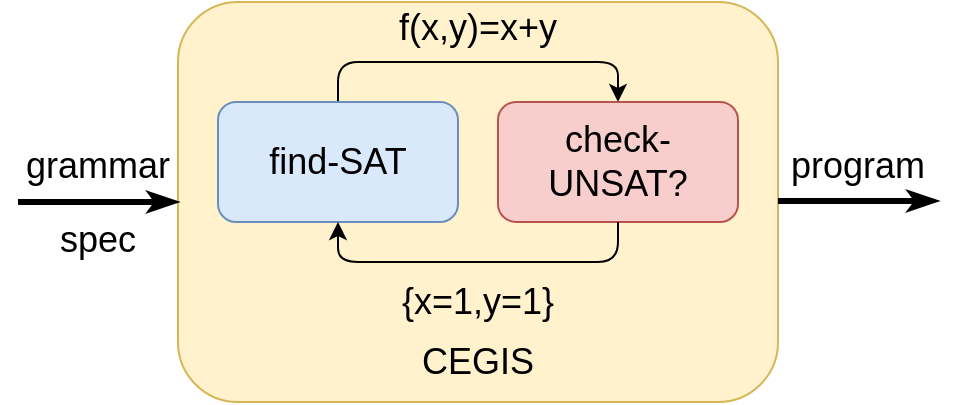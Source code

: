 <mxfile version="14.6.6" type="device"><diagram id="FJqQ-7ytOSjVk7B-EDFn" name="Page-1"><mxGraphModel dx="639" dy="731" grid="1" gridSize="10" guides="1" tooltips="1" connect="1" arrows="1" fold="1" page="1" pageScale="1" pageWidth="850" pageHeight="1100" math="0" shadow="0"><root><mxCell id="0"/><mxCell id="1" parent="0"/><mxCell id="UgwVQUEVKoRi5pojb2MT-7" value="" style="rounded=1;whiteSpace=wrap;html=1;fontSize=18;fillColor=#fff2cc;strokeColor=#d6b656;" vertex="1" parent="1"><mxGeometry x="180" y="260" width="300" height="200" as="geometry"/></mxCell><mxCell id="UgwVQUEVKoRi5pojb2MT-3" style="edgeStyle=orthogonalEdgeStyle;rounded=1;orthogonalLoop=1;jettySize=auto;html=1;exitX=0.5;exitY=0;exitDx=0;exitDy=0;entryX=0.5;entryY=0;entryDx=0;entryDy=0;fontSize=18;elbow=vertical;" edge="1" parent="1" source="UgwVQUEVKoRi5pojb2MT-1" target="UgwVQUEVKoRi5pojb2MT-2"><mxGeometry relative="1" as="geometry"/></mxCell><mxCell id="UgwVQUEVKoRi5pojb2MT-1" value="find-SAT" style="rounded=1;whiteSpace=wrap;html=1;fontSize=18;fillColor=#dae8fc;strokeColor=#6c8ebf;" vertex="1" parent="1"><mxGeometry x="200" y="310" width="120" height="60" as="geometry"/></mxCell><mxCell id="UgwVQUEVKoRi5pojb2MT-2" value="check-UNSAT?" style="rounded=1;whiteSpace=wrap;html=1;fontSize=18;fillColor=#f8cecc;strokeColor=#b85450;" vertex="1" parent="1"><mxGeometry x="340" y="310" width="120" height="60" as="geometry"/></mxCell><mxCell id="UgwVQUEVKoRi5pojb2MT-4" style="edgeStyle=orthogonalEdgeStyle;rounded=1;orthogonalLoop=1;jettySize=auto;html=1;exitX=0.5;exitY=1;exitDx=0;exitDy=0;entryX=0.5;entryY=1;entryDx=0;entryDy=0;fontSize=18;elbow=vertical;" edge="1" parent="1" source="UgwVQUEVKoRi5pojb2MT-2" target="UgwVQUEVKoRi5pojb2MT-1"><mxGeometry relative="1" as="geometry"><mxPoint x="270" y="320" as="sourcePoint"/><mxPoint x="460" y="320" as="targetPoint"/></mxGeometry></mxCell><mxCell id="UgwVQUEVKoRi5pojb2MT-6" value="grammar" style="text;html=1;strokeColor=none;fillColor=none;align=center;verticalAlign=middle;whiteSpace=wrap;rounded=0;fontSize=18;" vertex="1" parent="1"><mxGeometry x="120" y="331.5" width="40" height="20" as="geometry"/></mxCell><mxCell id="UgwVQUEVKoRi5pojb2MT-10" value="spec" style="text;html=1;strokeColor=none;fillColor=none;align=center;verticalAlign=middle;whiteSpace=wrap;rounded=0;fontSize=18;" vertex="1" parent="1"><mxGeometry x="120" y="368.5" width="40" height="20" as="geometry"/></mxCell><mxCell id="UgwVQUEVKoRi5pojb2MT-12" value="CEGIS" style="text;html=1;strokeColor=none;fillColor=none;align=center;verticalAlign=middle;whiteSpace=wrap;rounded=0;fontSize=18;" vertex="1" parent="1"><mxGeometry x="310" y="430" width="40" height="20" as="geometry"/></mxCell><mxCell id="UgwVQUEVKoRi5pojb2MT-14" value="program" style="text;html=1;strokeColor=none;fillColor=none;align=center;verticalAlign=middle;whiteSpace=wrap;rounded=0;fontSize=18;" vertex="1" parent="1"><mxGeometry x="500" y="331.5" width="40" height="20" as="geometry"/></mxCell><mxCell id="UgwVQUEVKoRi5pojb2MT-16" value="{x=1,y=1}" style="text;html=1;strokeColor=none;fillColor=none;align=center;verticalAlign=middle;whiteSpace=wrap;rounded=0;fontSize=18;" vertex="1" parent="1"><mxGeometry x="310" y="400" width="40" height="20" as="geometry"/></mxCell><mxCell id="UgwVQUEVKoRi5pojb2MT-17" value="f(x,y)=x+y" style="text;html=1;strokeColor=none;fillColor=none;align=center;verticalAlign=middle;whiteSpace=wrap;rounded=0;fontSize=18;" vertex="1" parent="1"><mxGeometry x="310" y="263" width="40" height="20" as="geometry"/></mxCell><mxCell id="UgwVQUEVKoRi5pojb2MT-18" value="" style="endArrow=classicThin;html=1;fontSize=18;entryX=0;entryY=0.5;entryDx=0;entryDy=0;strokeWidth=3;endFill=1;" edge="1" parent="1" target="UgwVQUEVKoRi5pojb2MT-7"><mxGeometry width="50" height="50" relative="1" as="geometry"><mxPoint x="100" y="360" as="sourcePoint"/><mxPoint x="120" y="400" as="targetPoint"/></mxGeometry></mxCell><mxCell id="UgwVQUEVKoRi5pojb2MT-19" value="" style="endArrow=classicThin;html=1;fontSize=18;entryX=0;entryY=0.5;entryDx=0;entryDy=0;strokeWidth=3;endFill=1;" edge="1" parent="1"><mxGeometry width="50" height="50" relative="1" as="geometry"><mxPoint x="480" y="359.5" as="sourcePoint"/><mxPoint x="560" y="359.5" as="targetPoint"/></mxGeometry></mxCell></root></mxGraphModel></diagram></mxfile>